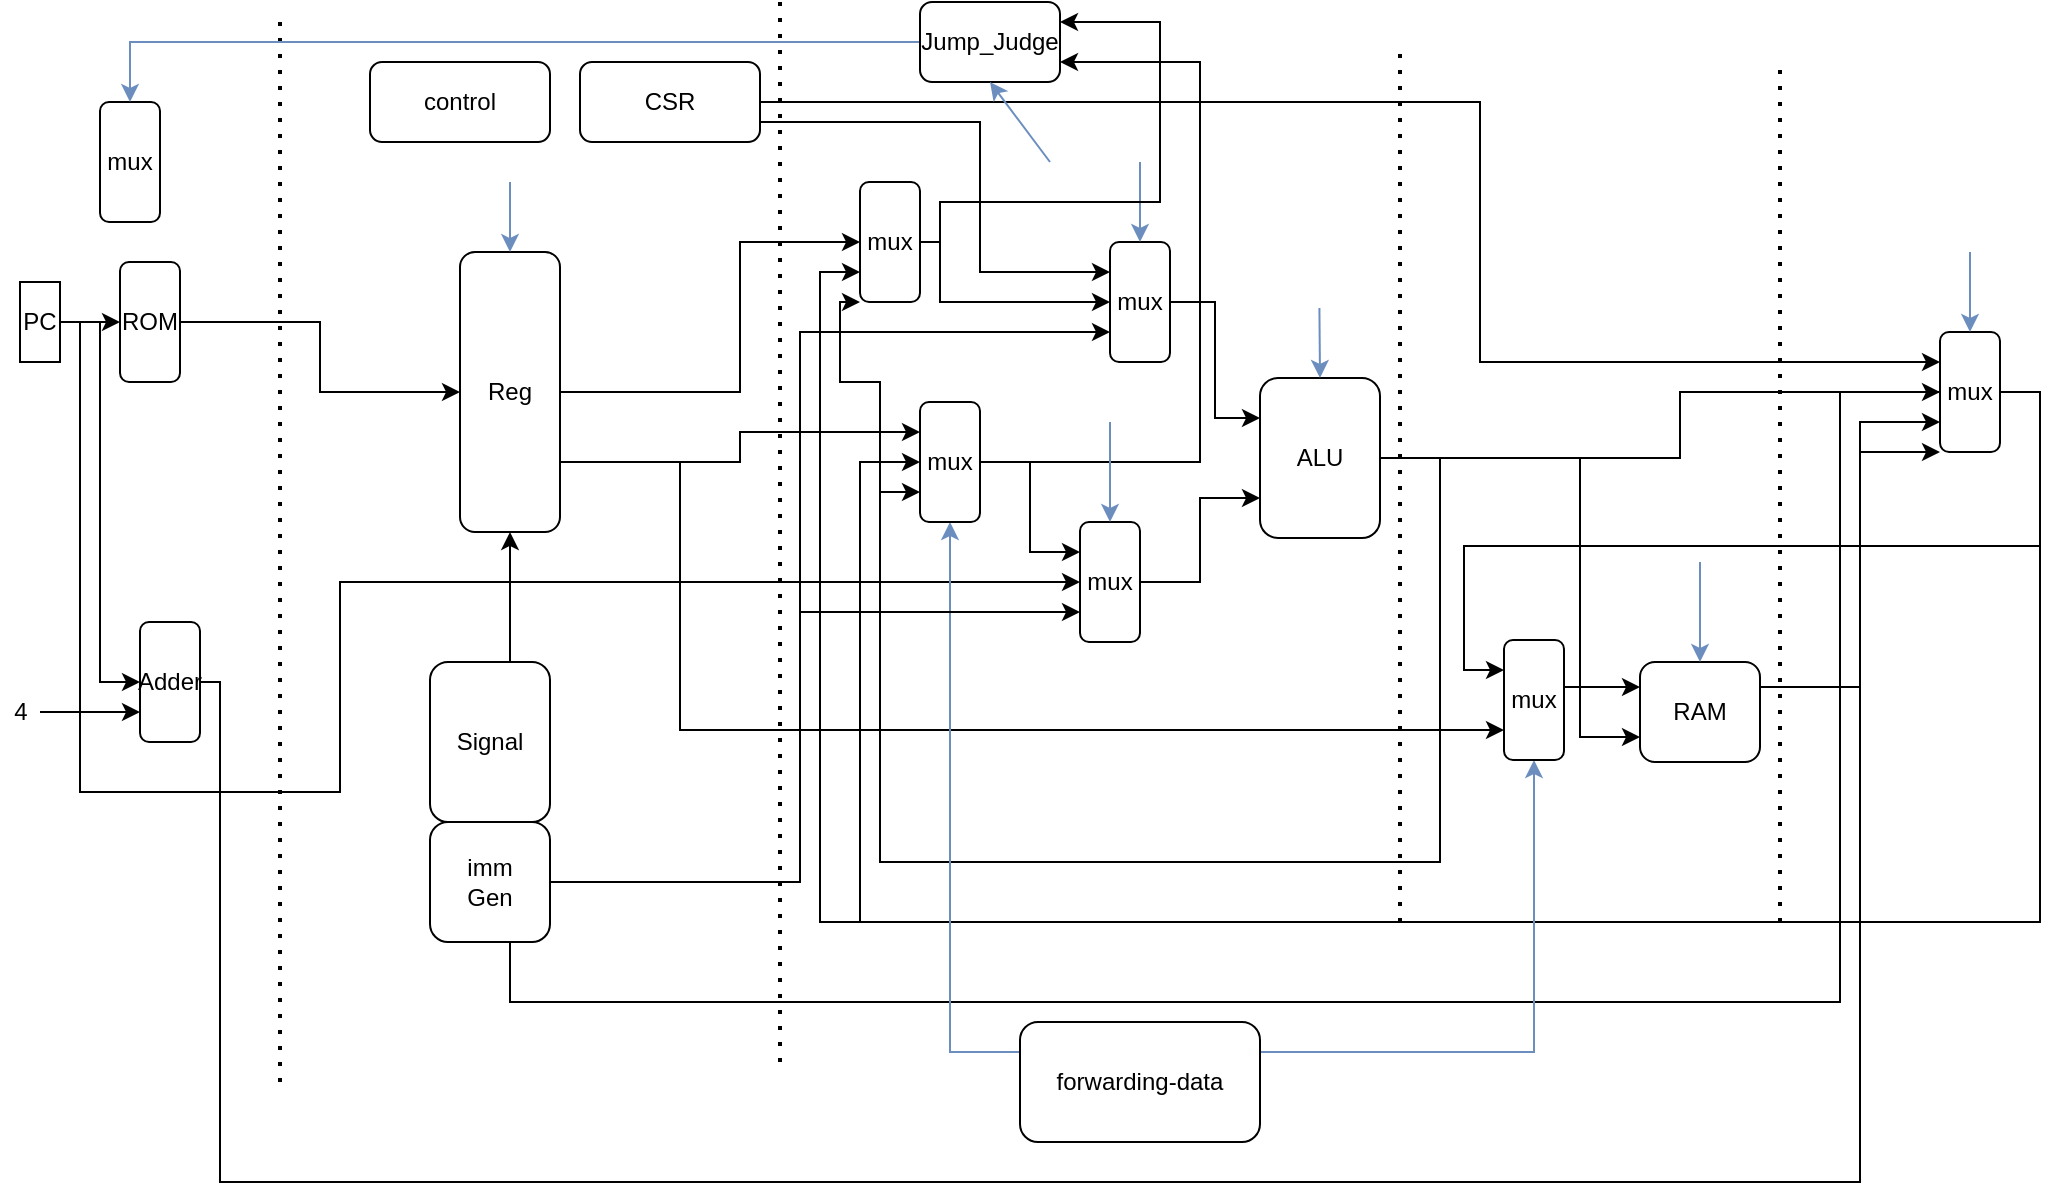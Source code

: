 <mxfile version="16.4.2" type="github">
  <diagram id="bbJg_QfLum7vLdO-XY5R" name="Page-1">
    <mxGraphModel dx="1178" dy="655" grid="1" gridSize="10" guides="1" tooltips="1" connect="1" arrows="1" fold="1" page="1" pageScale="1" pageWidth="3300" pageHeight="4681" math="0" shadow="0">
      <root>
        <mxCell id="0" />
        <mxCell id="1" parent="0" />
        <mxCell id="NHq-CDQ5qeiMFSTUF5Jq-38" style="edgeStyle=orthogonalEdgeStyle;rounded=0;orthogonalLoop=1;jettySize=auto;html=1;exitX=1;exitY=0.5;exitDx=0;exitDy=0;entryX=0;entryY=0.5;entryDx=0;entryDy=0;" edge="1" parent="1" target="NHq-CDQ5qeiMFSTUF5Jq-5">
          <mxGeometry relative="1" as="geometry">
            <mxPoint x="830" y="588" as="sourcePoint" />
            <Array as="points">
              <mxPoint x="960" y="588" />
              <mxPoint x="960" y="555" />
            </Array>
          </mxGeometry>
        </mxCell>
        <mxCell id="NHq-CDQ5qeiMFSTUF5Jq-40" style="edgeStyle=orthogonalEdgeStyle;rounded=0;orthogonalLoop=1;jettySize=auto;html=1;exitX=1;exitY=0.5;exitDx=0;exitDy=0;entryX=0;entryY=0.75;entryDx=0;entryDy=0;" edge="1" parent="1" target="NHq-CDQ5qeiMFSTUF5Jq-4">
          <mxGeometry relative="1" as="geometry">
            <mxPoint x="830" y="588" as="sourcePoint" />
            <Array as="points">
              <mxPoint x="910" y="588" />
              <mxPoint x="910" y="728" />
            </Array>
          </mxGeometry>
        </mxCell>
        <mxCell id="NHq-CDQ5qeiMFSTUF5Jq-56" style="edgeStyle=orthogonalEdgeStyle;rounded=0;orthogonalLoop=1;jettySize=auto;html=1;exitX=1;exitY=0.5;exitDx=0;exitDy=0;entryX=0;entryY=0.75;entryDx=0;entryDy=0;" edge="1" parent="1" source="NHq-CDQ5qeiMFSTUF5Jq-2" target="NHq-CDQ5qeiMFSTUF5Jq-52">
          <mxGeometry relative="1" as="geometry">
            <Array as="points">
              <mxPoint x="840" y="588" />
              <mxPoint x="840" y="790" />
              <mxPoint x="560" y="790" />
              <mxPoint x="560" y="605" />
            </Array>
          </mxGeometry>
        </mxCell>
        <mxCell id="NHq-CDQ5qeiMFSTUF5Jq-75" style="edgeStyle=orthogonalEdgeStyle;rounded=0;orthogonalLoop=1;jettySize=auto;html=1;exitX=1;exitY=0.5;exitDx=0;exitDy=0;entryX=0;entryY=1;entryDx=0;entryDy=0;" edge="1" parent="1" source="NHq-CDQ5qeiMFSTUF5Jq-2" target="NHq-CDQ5qeiMFSTUF5Jq-72">
          <mxGeometry relative="1" as="geometry">
            <Array as="points">
              <mxPoint x="840" y="588" />
              <mxPoint x="840" y="790" />
              <mxPoint x="560" y="790" />
              <mxPoint x="560" y="550" />
              <mxPoint x="540" y="550" />
              <mxPoint x="540" y="510" />
            </Array>
          </mxGeometry>
        </mxCell>
        <mxCell id="NHq-CDQ5qeiMFSTUF5Jq-2" value="ALU" style="rounded=1;whiteSpace=wrap;html=1;" vertex="1" parent="1">
          <mxGeometry x="750" y="548" width="60" height="80" as="geometry" />
        </mxCell>
        <mxCell id="NHq-CDQ5qeiMFSTUF5Jq-9" style="edgeStyle=orthogonalEdgeStyle;rounded=0;orthogonalLoop=1;jettySize=auto;html=1;exitX=1;exitY=0.5;exitDx=0;exitDy=0;entryX=0;entryY=0.5;entryDx=0;entryDy=0;" edge="1" parent="1" source="NHq-CDQ5qeiMFSTUF5Jq-3" target="NHq-CDQ5qeiMFSTUF5Jq-7">
          <mxGeometry relative="1" as="geometry" />
        </mxCell>
        <mxCell id="NHq-CDQ5qeiMFSTUF5Jq-60" style="edgeStyle=orthogonalEdgeStyle;rounded=0;orthogonalLoop=1;jettySize=auto;html=1;exitX=1;exitY=0.5;exitDx=0;exitDy=0;entryX=0;entryY=0.5;entryDx=0;entryDy=0;" edge="1" parent="1" source="NHq-CDQ5qeiMFSTUF5Jq-3" target="NHq-CDQ5qeiMFSTUF5Jq-24">
          <mxGeometry relative="1" as="geometry">
            <mxPoint x="260" y="755" as="targetPoint" />
            <Array as="points">
              <mxPoint x="160" y="520" />
              <mxPoint x="160" y="755" />
              <mxPoint x="290" y="755" />
              <mxPoint x="290" y="650" />
            </Array>
          </mxGeometry>
        </mxCell>
        <mxCell id="NHq-CDQ5qeiMFSTUF5Jq-66" style="edgeStyle=orthogonalEdgeStyle;rounded=0;orthogonalLoop=1;jettySize=auto;html=1;exitX=1;exitY=0.5;exitDx=0;exitDy=0;entryX=0;entryY=0.5;entryDx=0;entryDy=0;" edge="1" parent="1" source="NHq-CDQ5qeiMFSTUF5Jq-3" target="NHq-CDQ5qeiMFSTUF5Jq-62">
          <mxGeometry relative="1" as="geometry" />
        </mxCell>
        <mxCell id="NHq-CDQ5qeiMFSTUF5Jq-3" value="PC" style="whiteSpace=wrap;html=1;" vertex="1" parent="1">
          <mxGeometry x="130" y="500" width="20" height="40" as="geometry" />
        </mxCell>
        <mxCell id="NHq-CDQ5qeiMFSTUF5Jq-37" style="edgeStyle=orthogonalEdgeStyle;rounded=0;orthogonalLoop=1;jettySize=auto;html=1;exitX=1;exitY=0.25;exitDx=0;exitDy=0;entryX=0;entryY=0.75;entryDx=0;entryDy=0;" edge="1" parent="1" source="NHq-CDQ5qeiMFSTUF5Jq-4" target="NHq-CDQ5qeiMFSTUF5Jq-5">
          <mxGeometry relative="1" as="geometry">
            <mxPoint x="1000" y="710" as="sourcePoint" />
            <Array as="points">
              <mxPoint x="1050" y="702" />
              <mxPoint x="1050" y="570" />
            </Array>
          </mxGeometry>
        </mxCell>
        <mxCell id="NHq-CDQ5qeiMFSTUF5Jq-4" value="RAM" style="rounded=1;whiteSpace=wrap;html=1;" vertex="1" parent="1">
          <mxGeometry x="940" y="690" width="60" height="50" as="geometry" />
        </mxCell>
        <mxCell id="NHq-CDQ5qeiMFSTUF5Jq-39" style="edgeStyle=orthogonalEdgeStyle;rounded=0;orthogonalLoop=1;jettySize=auto;html=1;exitX=1;exitY=0.5;exitDx=0;exitDy=0;entryX=0.5;entryY=1;entryDx=0;entryDy=0;" edge="1" parent="1" source="NHq-CDQ5qeiMFSTUF5Jq-5" target="NHq-CDQ5qeiMFSTUF5Jq-10">
          <mxGeometry relative="1" as="geometry">
            <Array as="points">
              <mxPoint x="1040" y="555" />
              <mxPoint x="1040" y="860" />
              <mxPoint x="375" y="860" />
            </Array>
          </mxGeometry>
        </mxCell>
        <mxCell id="NHq-CDQ5qeiMFSTUF5Jq-51" style="edgeStyle=orthogonalEdgeStyle;rounded=0;orthogonalLoop=1;jettySize=auto;html=1;exitX=1;exitY=0.5;exitDx=0;exitDy=0;entryX=0;entryY=0.25;entryDx=0;entryDy=0;" edge="1" parent="1" source="NHq-CDQ5qeiMFSTUF5Jq-5" target="NHq-CDQ5qeiMFSTUF5Jq-47">
          <mxGeometry relative="1" as="geometry" />
        </mxCell>
        <mxCell id="NHq-CDQ5qeiMFSTUF5Jq-57" style="edgeStyle=orthogonalEdgeStyle;rounded=0;orthogonalLoop=1;jettySize=auto;html=1;exitX=1;exitY=0.5;exitDx=0;exitDy=0;entryX=0;entryY=0.5;entryDx=0;entryDy=0;" edge="1" parent="1" source="NHq-CDQ5qeiMFSTUF5Jq-5" target="NHq-CDQ5qeiMFSTUF5Jq-52">
          <mxGeometry relative="1" as="geometry">
            <Array as="points">
              <mxPoint x="1140" y="555" />
              <mxPoint x="1140" y="820" />
              <mxPoint x="550" y="820" />
              <mxPoint x="550" y="590" />
            </Array>
          </mxGeometry>
        </mxCell>
        <mxCell id="NHq-CDQ5qeiMFSTUF5Jq-74" style="edgeStyle=orthogonalEdgeStyle;rounded=0;orthogonalLoop=1;jettySize=auto;html=1;exitX=1;exitY=0.5;exitDx=0;exitDy=0;entryX=0;entryY=0.75;entryDx=0;entryDy=0;" edge="1" parent="1" source="NHq-CDQ5qeiMFSTUF5Jq-5" target="NHq-CDQ5qeiMFSTUF5Jq-72">
          <mxGeometry relative="1" as="geometry">
            <Array as="points">
              <mxPoint x="1140" y="555" />
              <mxPoint x="1140" y="820" />
              <mxPoint x="530" y="820" />
              <mxPoint x="530" y="495" />
            </Array>
          </mxGeometry>
        </mxCell>
        <mxCell id="NHq-CDQ5qeiMFSTUF5Jq-5" value="mux" style="rounded=1;whiteSpace=wrap;html=1;" vertex="1" parent="1">
          <mxGeometry x="1090" y="525" width="30" height="60" as="geometry" />
        </mxCell>
        <mxCell id="NHq-CDQ5qeiMFSTUF5Jq-11" style="edgeStyle=orthogonalEdgeStyle;rounded=0;orthogonalLoop=1;jettySize=auto;html=1;exitX=1;exitY=0.5;exitDx=0;exitDy=0;entryX=0;entryY=0.5;entryDx=0;entryDy=0;" edge="1" parent="1" source="NHq-CDQ5qeiMFSTUF5Jq-7" target="NHq-CDQ5qeiMFSTUF5Jq-10">
          <mxGeometry relative="1" as="geometry" />
        </mxCell>
        <mxCell id="NHq-CDQ5qeiMFSTUF5Jq-7" value="ROM" style="rounded=1;whiteSpace=wrap;html=1;" vertex="1" parent="1">
          <mxGeometry x="180" y="490" width="30" height="60" as="geometry" />
        </mxCell>
        <mxCell id="NHq-CDQ5qeiMFSTUF5Jq-12" style="edgeStyle=orthogonalEdgeStyle;rounded=0;orthogonalLoop=1;jettySize=auto;html=1;exitX=1;exitY=0.5;exitDx=0;exitDy=0;entryX=0;entryY=0.5;entryDx=0;entryDy=0;" edge="1" parent="1" source="NHq-CDQ5qeiMFSTUF5Jq-10" target="NHq-CDQ5qeiMFSTUF5Jq-72">
          <mxGeometry relative="1" as="geometry">
            <Array as="points">
              <mxPoint x="490" y="555" />
              <mxPoint x="490" y="480" />
            </Array>
          </mxGeometry>
        </mxCell>
        <mxCell id="NHq-CDQ5qeiMFSTUF5Jq-23" style="edgeStyle=orthogonalEdgeStyle;rounded=0;orthogonalLoop=1;jettySize=auto;html=1;exitX=1;exitY=0.75;exitDx=0;exitDy=0;entryX=0;entryY=0.25;entryDx=0;entryDy=0;" edge="1" parent="1" source="NHq-CDQ5qeiMFSTUF5Jq-10" target="NHq-CDQ5qeiMFSTUF5Jq-52">
          <mxGeometry relative="1" as="geometry" />
        </mxCell>
        <mxCell id="NHq-CDQ5qeiMFSTUF5Jq-46" style="edgeStyle=orthogonalEdgeStyle;rounded=0;orthogonalLoop=1;jettySize=auto;html=1;exitX=1;exitY=0.75;exitDx=0;exitDy=0;entryX=0;entryY=0.75;entryDx=0;entryDy=0;" edge="1" parent="1" source="NHq-CDQ5qeiMFSTUF5Jq-10" target="NHq-CDQ5qeiMFSTUF5Jq-47">
          <mxGeometry relative="1" as="geometry">
            <mxPoint x="740" y="715" as="targetPoint" />
            <Array as="points">
              <mxPoint x="460" y="590" />
              <mxPoint x="460" y="724" />
            </Array>
          </mxGeometry>
        </mxCell>
        <mxCell id="NHq-CDQ5qeiMFSTUF5Jq-10" value="Reg" style="rounded=1;whiteSpace=wrap;html=1;" vertex="1" parent="1">
          <mxGeometry x="350" y="485" width="50" height="140" as="geometry" />
        </mxCell>
        <mxCell id="NHq-CDQ5qeiMFSTUF5Jq-13" value="" style="endArrow=none;dashed=1;html=1;dashPattern=1 3;strokeWidth=2;rounded=0;" edge="1" parent="1">
          <mxGeometry width="50" height="50" relative="1" as="geometry">
            <mxPoint x="510" y="890" as="sourcePoint" />
            <mxPoint x="510" y="360" as="targetPoint" />
          </mxGeometry>
        </mxCell>
        <mxCell id="NHq-CDQ5qeiMFSTUF5Jq-14" value="" style="endArrow=none;dashed=1;html=1;dashPattern=1 3;strokeWidth=2;rounded=0;" edge="1" parent="1">
          <mxGeometry width="50" height="50" relative="1" as="geometry">
            <mxPoint x="820" y="820" as="sourcePoint" />
            <mxPoint x="820" y="380" as="targetPoint" />
          </mxGeometry>
        </mxCell>
        <mxCell id="NHq-CDQ5qeiMFSTUF5Jq-15" value="" style="endArrow=none;dashed=1;html=1;dashPattern=1 3;strokeWidth=2;rounded=0;" edge="1" parent="1">
          <mxGeometry width="50" height="50" relative="1" as="geometry">
            <mxPoint x="1010" y="820" as="sourcePoint" />
            <mxPoint x="1010" y="390" as="targetPoint" />
            <Array as="points">
              <mxPoint x="1010" y="610" />
            </Array>
          </mxGeometry>
        </mxCell>
        <mxCell id="NHq-CDQ5qeiMFSTUF5Jq-50" style="edgeStyle=orthogonalEdgeStyle;rounded=0;orthogonalLoop=1;jettySize=auto;html=1;exitX=1;exitY=0.25;exitDx=0;exitDy=0;entryX=0.5;entryY=1;entryDx=0;entryDy=0;fillColor=#dae8fc;strokeColor=#6c8ebf;" edge="1" parent="1" source="NHq-CDQ5qeiMFSTUF5Jq-17" target="NHq-CDQ5qeiMFSTUF5Jq-47">
          <mxGeometry relative="1" as="geometry" />
        </mxCell>
        <mxCell id="NHq-CDQ5qeiMFSTUF5Jq-59" style="edgeStyle=orthogonalEdgeStyle;rounded=0;orthogonalLoop=1;jettySize=auto;html=1;exitX=0;exitY=0.25;exitDx=0;exitDy=0;entryX=0.5;entryY=1;entryDx=0;entryDy=0;fillColor=#dae8fc;strokeColor=#6c8ebf;" edge="1" parent="1" source="NHq-CDQ5qeiMFSTUF5Jq-17" target="NHq-CDQ5qeiMFSTUF5Jq-52">
          <mxGeometry relative="1" as="geometry" />
        </mxCell>
        <mxCell id="NHq-CDQ5qeiMFSTUF5Jq-17" value="forwarding-data" style="rounded=1;whiteSpace=wrap;html=1;" vertex="1" parent="1">
          <mxGeometry x="630" y="870" width="120" height="60" as="geometry" />
        </mxCell>
        <mxCell id="NHq-CDQ5qeiMFSTUF5Jq-18" value="control" style="rounded=1;whiteSpace=wrap;html=1;" vertex="1" parent="1">
          <mxGeometry x="305" y="390" width="90" height="40" as="geometry" />
        </mxCell>
        <mxCell id="NHq-CDQ5qeiMFSTUF5Jq-35" style="edgeStyle=orthogonalEdgeStyle;rounded=0;orthogonalLoop=1;jettySize=auto;html=1;exitX=1;exitY=0.75;exitDx=0;exitDy=0;entryX=0;entryY=0.25;entryDx=0;entryDy=0;" edge="1" parent="1" source="NHq-CDQ5qeiMFSTUF5Jq-19" target="NHq-CDQ5qeiMFSTUF5Jq-32">
          <mxGeometry relative="1" as="geometry">
            <Array as="points">
              <mxPoint x="610" y="420" />
              <mxPoint x="610" y="495" />
            </Array>
          </mxGeometry>
        </mxCell>
        <mxCell id="NHq-CDQ5qeiMFSTUF5Jq-36" style="edgeStyle=orthogonalEdgeStyle;rounded=0;orthogonalLoop=1;jettySize=auto;html=1;exitX=1;exitY=0.5;exitDx=0;exitDy=0;entryX=0;entryY=0.25;entryDx=0;entryDy=0;" edge="1" parent="1" source="NHq-CDQ5qeiMFSTUF5Jq-19" target="NHq-CDQ5qeiMFSTUF5Jq-5">
          <mxGeometry relative="1" as="geometry">
            <Array as="points">
              <mxPoint x="860" y="410" />
              <mxPoint x="860" y="540" />
            </Array>
          </mxGeometry>
        </mxCell>
        <mxCell id="NHq-CDQ5qeiMFSTUF5Jq-19" value="CSR" style="rounded=1;whiteSpace=wrap;html=1;" vertex="1" parent="1">
          <mxGeometry x="410" y="390" width="90" height="40" as="geometry" />
        </mxCell>
        <mxCell id="NHq-CDQ5qeiMFSTUF5Jq-20" value="Signal" style="rounded=1;whiteSpace=wrap;html=1;" vertex="1" parent="1">
          <mxGeometry x="335" y="690" width="60" height="80" as="geometry" />
        </mxCell>
        <mxCell id="NHq-CDQ5qeiMFSTUF5Jq-25" style="edgeStyle=orthogonalEdgeStyle;rounded=0;orthogonalLoop=1;jettySize=auto;html=1;exitX=1;exitY=0.5;exitDx=0;exitDy=0;entryX=0;entryY=0.75;entryDx=0;entryDy=0;" edge="1" parent="1" source="NHq-CDQ5qeiMFSTUF5Jq-21" target="NHq-CDQ5qeiMFSTUF5Jq-24">
          <mxGeometry relative="1" as="geometry">
            <Array as="points">
              <mxPoint x="520" y="800" />
              <mxPoint x="520" y="665" />
            </Array>
          </mxGeometry>
        </mxCell>
        <mxCell id="NHq-CDQ5qeiMFSTUF5Jq-33" style="edgeStyle=orthogonalEdgeStyle;rounded=0;orthogonalLoop=1;jettySize=auto;html=1;exitX=1;exitY=0.5;exitDx=0;exitDy=0;entryX=0;entryY=0.75;entryDx=0;entryDy=0;" edge="1" parent="1" source="NHq-CDQ5qeiMFSTUF5Jq-21" target="NHq-CDQ5qeiMFSTUF5Jq-32">
          <mxGeometry relative="1" as="geometry">
            <Array as="points">
              <mxPoint x="520" y="800" />
              <mxPoint x="520" y="525" />
            </Array>
          </mxGeometry>
        </mxCell>
        <mxCell id="NHq-CDQ5qeiMFSTUF5Jq-21" value="imm&lt;br&gt;Gen" style="rounded=1;whiteSpace=wrap;html=1;" vertex="1" parent="1">
          <mxGeometry x="335" y="770" width="60" height="60" as="geometry" />
        </mxCell>
        <mxCell id="NHq-CDQ5qeiMFSTUF5Jq-26" style="edgeStyle=orthogonalEdgeStyle;rounded=0;orthogonalLoop=1;jettySize=auto;html=1;exitX=1;exitY=0.5;exitDx=0;exitDy=0;entryX=0;entryY=0.75;entryDx=0;entryDy=0;" edge="1" parent="1" source="NHq-CDQ5qeiMFSTUF5Jq-24" target="NHq-CDQ5qeiMFSTUF5Jq-2">
          <mxGeometry relative="1" as="geometry" />
        </mxCell>
        <mxCell id="NHq-CDQ5qeiMFSTUF5Jq-24" value="mux" style="rounded=1;whiteSpace=wrap;html=1;" vertex="1" parent="1">
          <mxGeometry x="660" y="620" width="30" height="60" as="geometry" />
        </mxCell>
        <mxCell id="NHq-CDQ5qeiMFSTUF5Jq-34" style="edgeStyle=orthogonalEdgeStyle;rounded=0;orthogonalLoop=1;jettySize=auto;html=1;exitX=1;exitY=0.5;exitDx=0;exitDy=0;entryX=0;entryY=0.25;entryDx=0;entryDy=0;" edge="1" parent="1" source="NHq-CDQ5qeiMFSTUF5Jq-32" target="NHq-CDQ5qeiMFSTUF5Jq-2">
          <mxGeometry relative="1" as="geometry" />
        </mxCell>
        <mxCell id="NHq-CDQ5qeiMFSTUF5Jq-32" value="mux" style="rounded=1;whiteSpace=wrap;html=1;" vertex="1" parent="1">
          <mxGeometry x="675" y="480" width="30" height="60" as="geometry" />
        </mxCell>
        <mxCell id="NHq-CDQ5qeiMFSTUF5Jq-41" value="" style="endArrow=classic;html=1;rounded=0;entryX=0.5;entryY=0;entryDx=0;entryDy=0;fillColor=#dae8fc;strokeColor=#6c8ebf;" edge="1" parent="1" target="NHq-CDQ5qeiMFSTUF5Jq-4">
          <mxGeometry width="50" height="50" relative="1" as="geometry">
            <mxPoint x="970" y="640" as="sourcePoint" />
            <mxPoint x="630" y="660" as="targetPoint" />
          </mxGeometry>
        </mxCell>
        <mxCell id="NHq-CDQ5qeiMFSTUF5Jq-42" value="" style="endArrow=classic;html=1;rounded=0;entryX=0.5;entryY=0;entryDx=0;entryDy=0;fillColor=#dae8fc;strokeColor=#6c8ebf;" edge="1" parent="1" target="NHq-CDQ5qeiMFSTUF5Jq-5">
          <mxGeometry width="50" height="50" relative="1" as="geometry">
            <mxPoint x="1105" y="485" as="sourcePoint" />
            <mxPoint x="990" y="535" as="targetPoint" />
          </mxGeometry>
        </mxCell>
        <mxCell id="NHq-CDQ5qeiMFSTUF5Jq-43" value="" style="endArrow=classic;html=1;rounded=0;entryX=0.5;entryY=0;entryDx=0;entryDy=0;fillColor=#dae8fc;strokeColor=#6c8ebf;" edge="1" parent="1" target="NHq-CDQ5qeiMFSTUF5Jq-2">
          <mxGeometry width="50" height="50" relative="1" as="geometry">
            <mxPoint x="779.71" y="513" as="sourcePoint" />
            <mxPoint x="779.71" y="548" as="targetPoint" />
          </mxGeometry>
        </mxCell>
        <mxCell id="NHq-CDQ5qeiMFSTUF5Jq-45" value="" style="endArrow=classic;html=1;rounded=0;entryX=0.5;entryY=0;entryDx=0;entryDy=0;fillColor=#dae8fc;strokeColor=#6c8ebf;" edge="1" parent="1" target="NHq-CDQ5qeiMFSTUF5Jq-10">
          <mxGeometry width="50" height="50" relative="1" as="geometry">
            <mxPoint x="375" y="450" as="sourcePoint" />
            <mxPoint x="430.29" y="490" as="targetPoint" />
            <Array as="points" />
          </mxGeometry>
        </mxCell>
        <mxCell id="NHq-CDQ5qeiMFSTUF5Jq-49" style="edgeStyle=orthogonalEdgeStyle;rounded=0;orthogonalLoop=1;jettySize=auto;html=1;exitX=1;exitY=0.25;exitDx=0;exitDy=0;entryX=0;entryY=0.25;entryDx=0;entryDy=0;" edge="1" parent="1" source="NHq-CDQ5qeiMFSTUF5Jq-47" target="NHq-CDQ5qeiMFSTUF5Jq-4">
          <mxGeometry relative="1" as="geometry">
            <Array as="points">
              <mxPoint x="902" y="702" />
            </Array>
          </mxGeometry>
        </mxCell>
        <mxCell id="NHq-CDQ5qeiMFSTUF5Jq-47" value="mux" style="rounded=1;whiteSpace=wrap;html=1;" vertex="1" parent="1">
          <mxGeometry x="872" y="679" width="30" height="60" as="geometry" />
        </mxCell>
        <mxCell id="NHq-CDQ5qeiMFSTUF5Jq-58" style="edgeStyle=orthogonalEdgeStyle;rounded=0;orthogonalLoop=1;jettySize=auto;html=1;exitX=1;exitY=0.5;exitDx=0;exitDy=0;entryX=0;entryY=0.25;entryDx=0;entryDy=0;" edge="1" parent="1" source="NHq-CDQ5qeiMFSTUF5Jq-52" target="NHq-CDQ5qeiMFSTUF5Jq-24">
          <mxGeometry relative="1" as="geometry" />
        </mxCell>
        <mxCell id="NHq-CDQ5qeiMFSTUF5Jq-77" style="edgeStyle=orthogonalEdgeStyle;rounded=0;orthogonalLoop=1;jettySize=auto;html=1;exitX=1;exitY=0.5;exitDx=0;exitDy=0;entryX=1;entryY=0.75;entryDx=0;entryDy=0;" edge="1" parent="1" source="NHq-CDQ5qeiMFSTUF5Jq-52" target="NHq-CDQ5qeiMFSTUF5Jq-69">
          <mxGeometry relative="1" as="geometry">
            <Array as="points">
              <mxPoint x="720" y="590" />
              <mxPoint x="720" y="390" />
            </Array>
          </mxGeometry>
        </mxCell>
        <mxCell id="NHq-CDQ5qeiMFSTUF5Jq-52" value="mux" style="rounded=1;whiteSpace=wrap;html=1;" vertex="1" parent="1">
          <mxGeometry x="580" y="560" width="30" height="60" as="geometry" />
        </mxCell>
        <mxCell id="NHq-CDQ5qeiMFSTUF5Jq-54" value="" style="endArrow=classic;html=1;rounded=0;entryX=0.5;entryY=0;entryDx=0;entryDy=0;fillColor=#dae8fc;strokeColor=#6c8ebf;" edge="1" parent="1" target="NHq-CDQ5qeiMFSTUF5Jq-32">
          <mxGeometry width="50" height="50" relative="1" as="geometry">
            <mxPoint x="690" y="440" as="sourcePoint" />
            <mxPoint x="790" y="558" as="targetPoint" />
          </mxGeometry>
        </mxCell>
        <mxCell id="NHq-CDQ5qeiMFSTUF5Jq-55" value="" style="endArrow=classic;html=1;rounded=0;entryX=0.5;entryY=0;entryDx=0;entryDy=0;fillColor=#dae8fc;strokeColor=#6c8ebf;" edge="1" parent="1" target="NHq-CDQ5qeiMFSTUF5Jq-24">
          <mxGeometry width="50" height="50" relative="1" as="geometry">
            <mxPoint x="675" y="570" as="sourcePoint" />
            <mxPoint x="700" y="490" as="targetPoint" />
          </mxGeometry>
        </mxCell>
        <mxCell id="NHq-CDQ5qeiMFSTUF5Jq-61" value="mux" style="rounded=1;whiteSpace=wrap;html=1;" vertex="1" parent="1">
          <mxGeometry x="170" y="410" width="30" height="60" as="geometry" />
        </mxCell>
        <mxCell id="NHq-CDQ5qeiMFSTUF5Jq-67" style="edgeStyle=orthogonalEdgeStyle;rounded=0;orthogonalLoop=1;jettySize=auto;html=1;exitX=1;exitY=0.5;exitDx=0;exitDy=0;entryX=0;entryY=1;entryDx=0;entryDy=0;" edge="1" parent="1" source="NHq-CDQ5qeiMFSTUF5Jq-62" target="NHq-CDQ5qeiMFSTUF5Jq-5">
          <mxGeometry relative="1" as="geometry">
            <Array as="points">
              <mxPoint x="230" y="700" />
              <mxPoint x="230" y="950" />
              <mxPoint x="1050" y="950" />
              <mxPoint x="1050" y="585" />
            </Array>
          </mxGeometry>
        </mxCell>
        <mxCell id="NHq-CDQ5qeiMFSTUF5Jq-62" value="Adder" style="rounded=1;whiteSpace=wrap;html=1;" vertex="1" parent="1">
          <mxGeometry x="190" y="670" width="30" height="60" as="geometry" />
        </mxCell>
        <mxCell id="NHq-CDQ5qeiMFSTUF5Jq-64" value="" style="endArrow=classic;html=1;rounded=0;entryX=0;entryY=0.75;entryDx=0;entryDy=0;" edge="1" parent="1" target="NHq-CDQ5qeiMFSTUF5Jq-62">
          <mxGeometry width="50" height="50" relative="1" as="geometry">
            <mxPoint x="140" y="715" as="sourcePoint" />
            <mxPoint x="710" y="640" as="targetPoint" />
          </mxGeometry>
        </mxCell>
        <mxCell id="NHq-CDQ5qeiMFSTUF5Jq-65" value="4" style="text;html=1;align=center;verticalAlign=middle;resizable=0;points=[];autosize=1;strokeColor=none;fillColor=none;" vertex="1" parent="1">
          <mxGeometry x="120" y="705" width="20" height="20" as="geometry" />
        </mxCell>
        <mxCell id="NHq-CDQ5qeiMFSTUF5Jq-68" value="" style="endArrow=none;dashed=1;html=1;dashPattern=1 3;strokeWidth=2;rounded=0;" edge="1" parent="1">
          <mxGeometry width="50" height="50" relative="1" as="geometry">
            <mxPoint x="260" y="900" as="sourcePoint" />
            <mxPoint x="260" y="370" as="targetPoint" />
          </mxGeometry>
        </mxCell>
        <mxCell id="NHq-CDQ5qeiMFSTUF5Jq-71" style="edgeStyle=orthogonalEdgeStyle;rounded=0;orthogonalLoop=1;jettySize=auto;html=1;exitX=0;exitY=0.5;exitDx=0;exitDy=0;entryX=0.5;entryY=0;entryDx=0;entryDy=0;fillColor=#dae8fc;strokeColor=#6c8ebf;" edge="1" parent="1" source="NHq-CDQ5qeiMFSTUF5Jq-69" target="NHq-CDQ5qeiMFSTUF5Jq-61">
          <mxGeometry relative="1" as="geometry" />
        </mxCell>
        <mxCell id="NHq-CDQ5qeiMFSTUF5Jq-69" value="Jump_Judge" style="rounded=1;whiteSpace=wrap;html=1;" vertex="1" parent="1">
          <mxGeometry x="580" y="360" width="70" height="40" as="geometry" />
        </mxCell>
        <mxCell id="NHq-CDQ5qeiMFSTUF5Jq-70" value="" style="endArrow=classic;html=1;rounded=0;entryX=0.5;entryY=1;entryDx=0;entryDy=0;fillColor=#dae8fc;strokeColor=#6c8ebf;" edge="1" parent="1" target="NHq-CDQ5qeiMFSTUF5Jq-69">
          <mxGeometry width="50" height="50" relative="1" as="geometry">
            <mxPoint x="645" y="440" as="sourcePoint" />
            <mxPoint x="700" y="490" as="targetPoint" />
          </mxGeometry>
        </mxCell>
        <mxCell id="NHq-CDQ5qeiMFSTUF5Jq-73" style="edgeStyle=orthogonalEdgeStyle;rounded=0;orthogonalLoop=1;jettySize=auto;html=1;exitX=1;exitY=0.5;exitDx=0;exitDy=0;entryX=0;entryY=0.5;entryDx=0;entryDy=0;" edge="1" parent="1" source="NHq-CDQ5qeiMFSTUF5Jq-72" target="NHq-CDQ5qeiMFSTUF5Jq-32">
          <mxGeometry relative="1" as="geometry">
            <Array as="points">
              <mxPoint x="590" y="480" />
              <mxPoint x="590" y="510" />
            </Array>
          </mxGeometry>
        </mxCell>
        <mxCell id="NHq-CDQ5qeiMFSTUF5Jq-76" style="edgeStyle=orthogonalEdgeStyle;rounded=0;orthogonalLoop=1;jettySize=auto;html=1;exitX=1;exitY=0.5;exitDx=0;exitDy=0;entryX=1;entryY=0.25;entryDx=0;entryDy=0;" edge="1" parent="1" source="NHq-CDQ5qeiMFSTUF5Jq-72" target="NHq-CDQ5qeiMFSTUF5Jq-69">
          <mxGeometry relative="1" as="geometry">
            <Array as="points">
              <mxPoint x="590" y="480" />
              <mxPoint x="590" y="460" />
              <mxPoint x="700" y="460" />
              <mxPoint x="700" y="370" />
            </Array>
          </mxGeometry>
        </mxCell>
        <mxCell id="NHq-CDQ5qeiMFSTUF5Jq-72" value="mux" style="rounded=1;whiteSpace=wrap;html=1;" vertex="1" parent="1">
          <mxGeometry x="550" y="450" width="30" height="60" as="geometry" />
        </mxCell>
      </root>
    </mxGraphModel>
  </diagram>
</mxfile>
